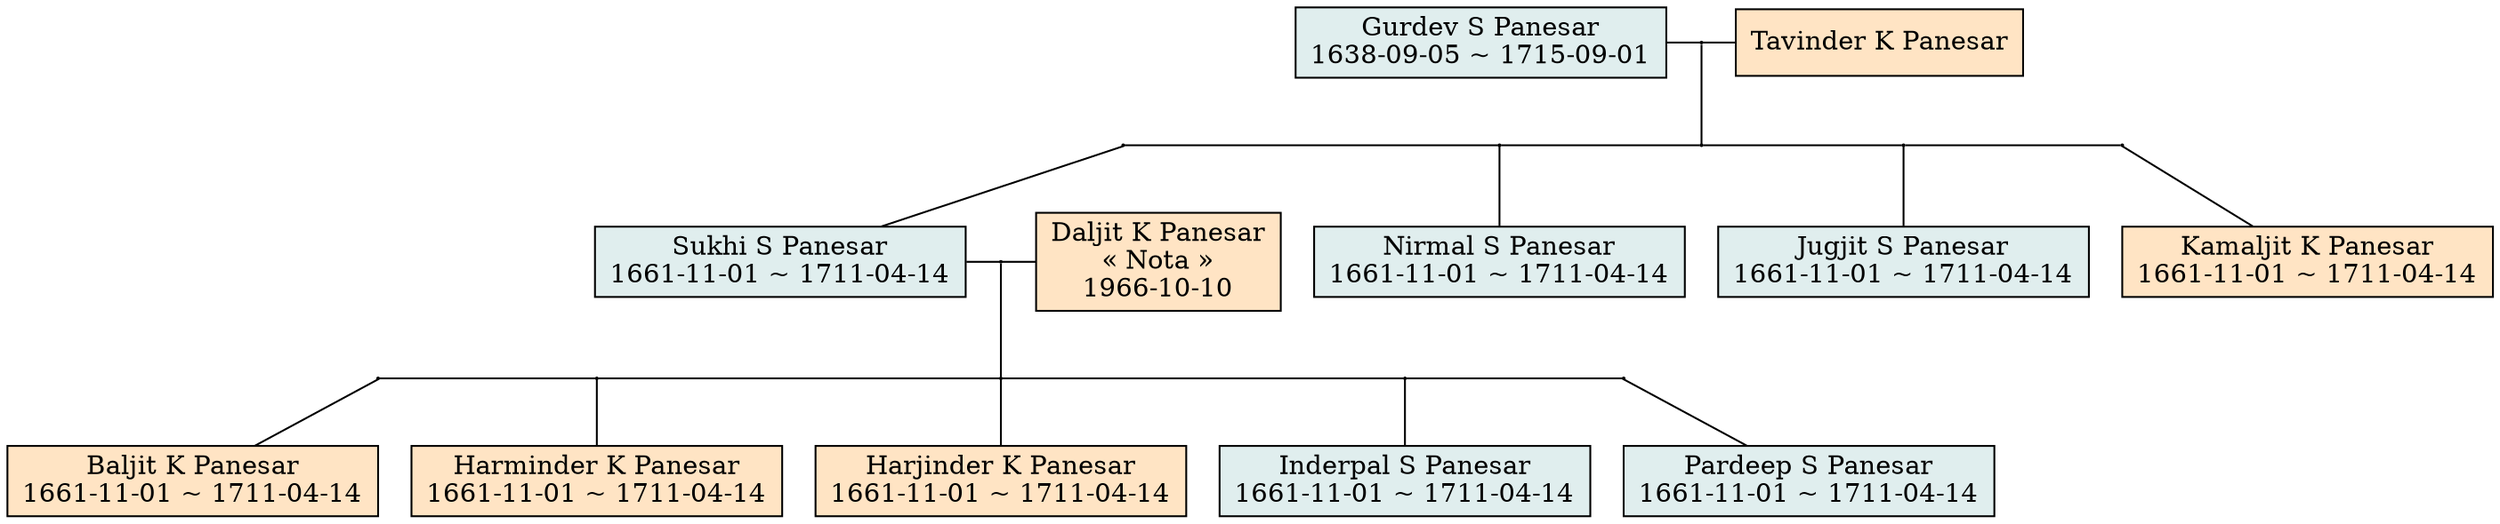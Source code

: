 digraph {
	node [shape=box];
	edge [dir=none];

	GurdevSPanesar[label="Gurdev S Panesar\n1638-09-05 ~ 1715-09-01",style=filled,fillcolor=azure2];
	TavinderKPanesar[label="Tavinder K Panesar",style=filled,fillcolor=bisque];
	Sukhi[label="Sukhi S Panesar\n1661-11-01 ~ 1711-04-14",style=filled,fillcolor=azure2];
	Nim[label="Nirmal S Panesar\n1661-11-01 ~ 1711-04-14",style=filled,fillcolor=azure2];
	Jugjit[label="Jugjit S Panesar\n1661-11-01 ~ 1711-04-14",style=filled,fillcolor=azure2];
	Kamaljit[label="Kamaljit K Panesar\n1661-11-01 ~ 1711-04-14",style=filled,fillcolor=bisque];
	DaljitKPanesar[label="Daljit K Panesar\n« Nota »\n1966-10-10",style=filled,fillcolor=bisque];
	Baljit[label="Baljit K Panesar\n1661-11-01 ~ 1711-04-14",style=filled,fillcolor=bisque];
	Harminder[label="Harminder K Panesar\n1661-11-01 ~ 1711-04-14",style=filled,fillcolor=bisque];
	Harjinder[label="Harjinder K Panesar\n1661-11-01 ~ 1711-04-14",style=filled,fillcolor=bisque];
	Inderpal[label="Inderpal S Panesar\n1661-11-01 ~ 1711-04-14",style=filled,fillcolor=azure2];
	Pardeep[label="Pardeep S Panesar\n1661-11-01 ~ 1711-04-14",style=filled,fillcolor=azure2];

	{ rank=same;
		GurdevSPanesar -> h0 -> TavinderKPanesar;
		h0[shape=circle,label="",height=0.01,width=0.01];
	}
	{ rank=same;
		h0_0 -> h0_1 -> h0_2 -> h0_3 -> h0_4;
		h0_0[shape=circle,label="",height=0.01,width=0.01];
		h0_1[shape=circle,label="",height=0.01,width=0.01];
		h0_2[shape=circle,label="",height=0.01,width=0.01];
		h0_3[shape=circle,label="",height=0.01,width=0.01];
		h0_4[shape=circle,label="",height=0.01,width=0.01];
	}
		h0 -> h0_2;
		h0_0 -> Sukhi;
		h0_1 -> Nim;
		h0_3 -> Jugjit;
		h0_4 -> Kamaljit;
	{ rank=same;
		Sukhi -> h1 -> DaljitKPanesar;
		h1[shape=circle,label="",height=0.01,width=0.01];
		DaljitKPanesar -> Nim [style=invis];
		Nim -> Jugjit [style=invis];
		Jugjit -> Kamaljit [style=invis];
	}
	{ rank=same;
		h1_0 -> h1_1 -> h1_2 -> h1_3 -> h1_4;
		h1_0[shape=circle,label="",height=0.01,width=0.01];
		h1_1[shape=circle,label="",height=0.01,width=0.01];
		h1_2[shape=circle,label="",height=0.01,width=0.01];
		h1_3[shape=circle,label="",height=0.01,width=0.01];
		h1_4[shape=circle,label="",height=0.01,width=0.01];
	}
		h1 -> h1_2;
		h1_0 -> Baljit;
		h1_1 -> Harminder;
		h1_2 -> Harjinder;
		h1_3 -> Inderpal;
		h1_4 -> Pardeep;
	{ rank=same;
		Baljit -> Harminder [style=invis];
		Harminder -> Harjinder [style=invis];
		Harjinder -> Inderpal [style=invis];
		Inderpal -> Pardeep [style=invis];
	}
	{ rank=same;
	}
}
